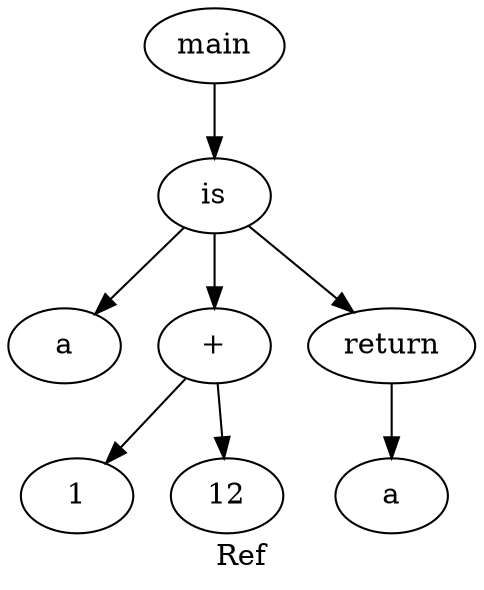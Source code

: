 digraph grafo {
  label="Ref";
  88167088652352 [ label="main" ];
  88167088652352 -> 88167088652640;
  88167088652640 [ label="is" ];
  88167088652640 -> 88167088652592;
  88167088652592 [ label="a" ];
  88167088652640 -> 88167088652544;
  88167088652544 [ label="+" ];
  88167088652544 -> 88167088652448;
  88167088652448 [ label="1" ];
  88167088652544 -> 88167088652496;
  88167088652496 [ label="12" ];
  88167088652640 -> 88167088652736;
  88167088652736 [ label="return" ];
  88167088652736 -> 88167088652688;
  88167088652688 [ label="a" ];
}
